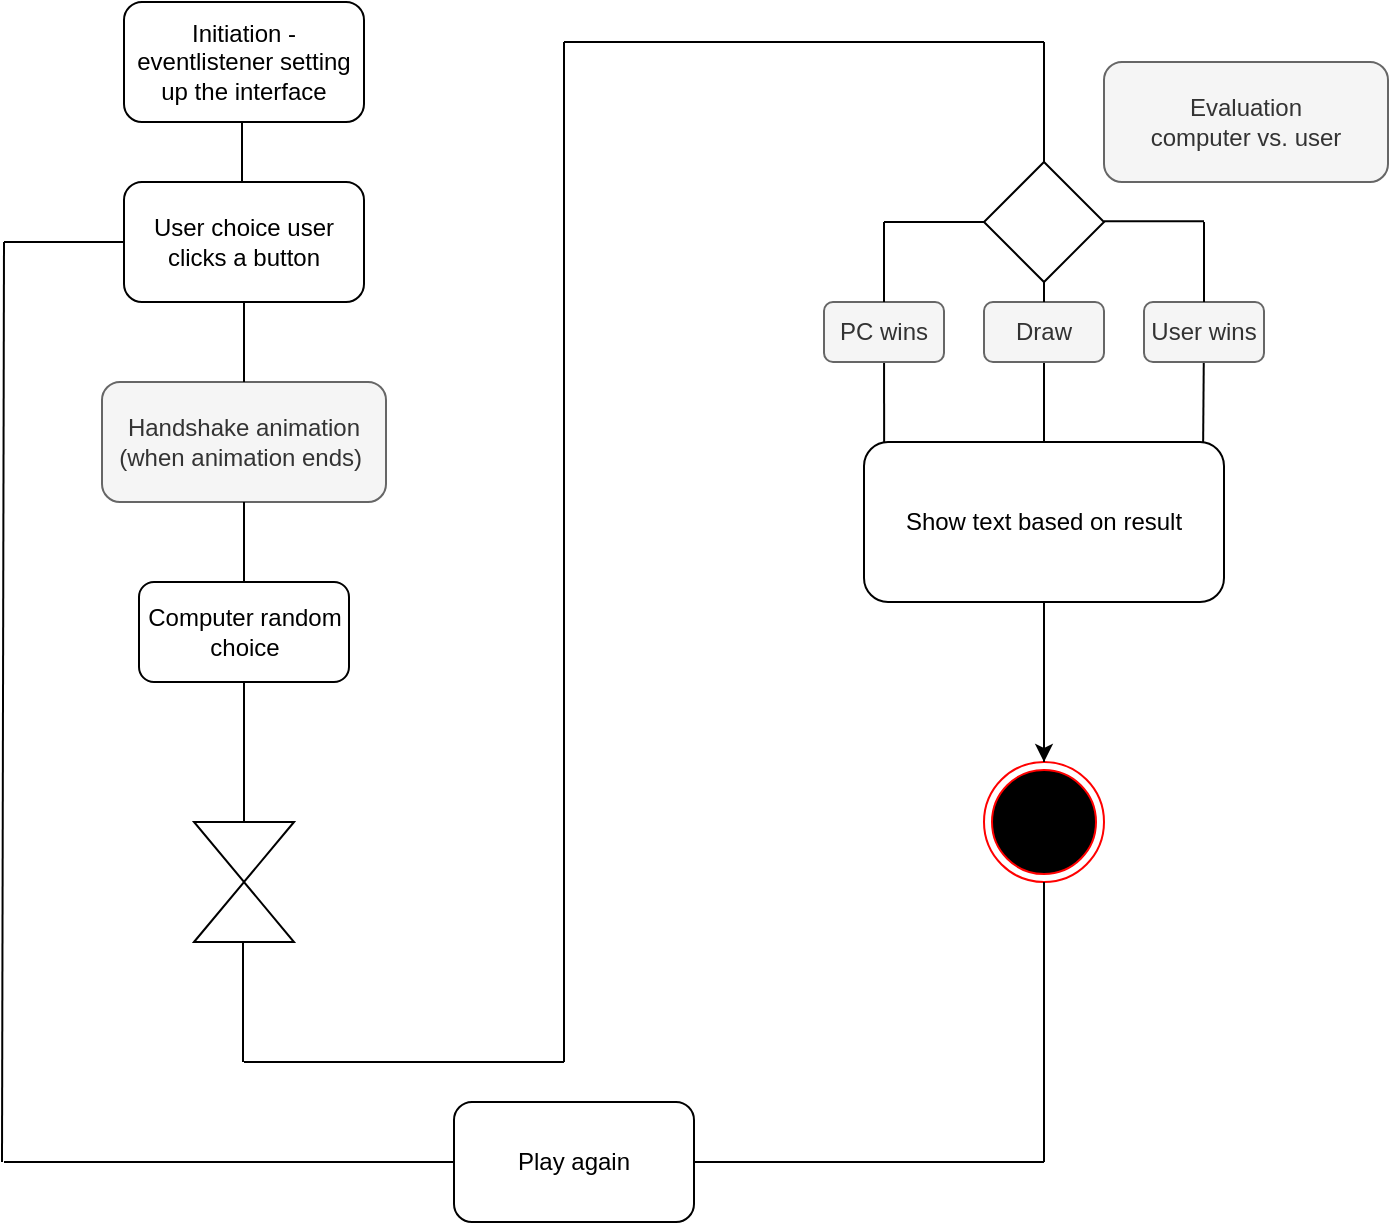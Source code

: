 <mxfile version="20.8.15" type="github">
  <diagram id="KqAuOYD_wjd5H8KZuplN" name="Page-1">
    <mxGraphModel dx="885" dy="1001" grid="1" gridSize="10" guides="1" tooltips="1" connect="1" arrows="1" fold="1" page="1" pageScale="1" pageWidth="850" pageHeight="1100" math="0" shadow="0">
      <root>
        <mxCell id="0" />
        <mxCell id="1" parent="0" />
        <mxCell id="9jD7Lg_3mIcXIlQXaH7G-1" value="Initiation - eventlistener setting up the interface" style="rounded=1;whiteSpace=wrap;html=1;" parent="1" vertex="1">
          <mxGeometry x="140" y="100" width="120" height="60" as="geometry" />
        </mxCell>
        <mxCell id="9jD7Lg_3mIcXIlQXaH7G-2" value="" style="endArrow=none;html=1;rounded=0;" parent="1" edge="1">
          <mxGeometry width="50" height="50" relative="1" as="geometry">
            <mxPoint x="199" y="200" as="sourcePoint" />
            <mxPoint x="199" y="160" as="targetPoint" />
          </mxGeometry>
        </mxCell>
        <mxCell id="9jD7Lg_3mIcXIlQXaH7G-7" value="Computer random choice" style="rounded=1;whiteSpace=wrap;html=1;" parent="1" vertex="1">
          <mxGeometry x="147.5" y="390" width="105" height="50" as="geometry" />
        </mxCell>
        <mxCell id="9jD7Lg_3mIcXIlQXaH7G-8" value="User choice user clicks a button" style="rounded=1;whiteSpace=wrap;html=1;" parent="1" vertex="1">
          <mxGeometry x="140" y="190" width="120" height="60" as="geometry" />
        </mxCell>
        <mxCell id="9jD7Lg_3mIcXIlQXaH7G-9" value="" style="endArrow=none;html=1;rounded=0;" parent="1" source="9jD7Lg_3mIcXIlQXaH7G-8" edge="1">
          <mxGeometry width="50" height="50" relative="1" as="geometry">
            <mxPoint x="150" y="300" as="sourcePoint" />
            <mxPoint x="200" y="250" as="targetPoint" />
          </mxGeometry>
        </mxCell>
        <mxCell id="9jD7Lg_3mIcXIlQXaH7G-10" value="" style="triangle;whiteSpace=wrap;html=1;direction=south;" parent="1" vertex="1">
          <mxGeometry x="175" y="510" width="50" height="30" as="geometry" />
        </mxCell>
        <mxCell id="9jD7Lg_3mIcXIlQXaH7G-11" value="" style="triangle;whiteSpace=wrap;html=1;direction=north;" parent="1" vertex="1">
          <mxGeometry x="175" y="540" width="50" height="30" as="geometry" />
        </mxCell>
        <mxCell id="9jD7Lg_3mIcXIlQXaH7G-12" value="" style="endArrow=none;html=1;rounded=0;exitX=0;exitY=0.5;exitDx=0;exitDy=0;" parent="1" source="9jD7Lg_3mIcXIlQXaH7G-10" edge="1">
          <mxGeometry width="50" height="50" relative="1" as="geometry">
            <mxPoint x="147.5" y="430" as="sourcePoint" />
            <mxPoint x="200" y="440" as="targetPoint" />
          </mxGeometry>
        </mxCell>
        <mxCell id="9jD7Lg_3mIcXIlQXaH7G-13" value="" style="endArrow=none;html=1;rounded=0;" parent="1" edge="1">
          <mxGeometry width="50" height="50" relative="1" as="geometry">
            <mxPoint x="199.5" y="630" as="sourcePoint" />
            <mxPoint x="199.5" y="570" as="targetPoint" />
          </mxGeometry>
        </mxCell>
        <mxCell id="9jD7Lg_3mIcXIlQXaH7G-14" value="" style="endArrow=none;html=1;rounded=0;" parent="1" edge="1">
          <mxGeometry width="50" height="50" relative="1" as="geometry">
            <mxPoint x="200" y="630" as="sourcePoint" />
            <mxPoint x="360" y="630" as="targetPoint" />
          </mxGeometry>
        </mxCell>
        <mxCell id="9jD7Lg_3mIcXIlQXaH7G-15" value="" style="endArrow=none;html=1;rounded=0;" parent="1" edge="1">
          <mxGeometry width="50" height="50" relative="1" as="geometry">
            <mxPoint x="360" y="630" as="sourcePoint" />
            <mxPoint x="360" y="120" as="targetPoint" />
          </mxGeometry>
        </mxCell>
        <mxCell id="9jD7Lg_3mIcXIlQXaH7G-16" value="" style="endArrow=none;html=1;rounded=0;" parent="1" edge="1">
          <mxGeometry width="50" height="50" relative="1" as="geometry">
            <mxPoint x="360" y="120" as="sourcePoint" />
            <mxPoint x="600" y="120" as="targetPoint" />
          </mxGeometry>
        </mxCell>
        <mxCell id="9jD7Lg_3mIcXIlQXaH7G-17" value="" style="rhombus;whiteSpace=wrap;html=1;" parent="1" vertex="1">
          <mxGeometry x="570" y="180" width="60" height="60" as="geometry" />
        </mxCell>
        <mxCell id="9jD7Lg_3mIcXIlQXaH7G-18" value="" style="endArrow=none;html=1;rounded=0;exitX=0.5;exitY=0;exitDx=0;exitDy=0;" parent="1" source="9jD7Lg_3mIcXIlQXaH7G-17" edge="1">
          <mxGeometry width="50" height="50" relative="1" as="geometry">
            <mxPoint x="450.0" y="159.29" as="sourcePoint" />
            <mxPoint x="600" y="120" as="targetPoint" />
          </mxGeometry>
        </mxCell>
        <mxCell id="9jD7Lg_3mIcXIlQXaH7G-20" value="" style="endArrow=none;html=1;rounded=0;" parent="1" edge="1">
          <mxGeometry width="50" height="50" relative="1" as="geometry">
            <mxPoint x="520" y="210" as="sourcePoint" />
            <mxPoint x="570" y="210" as="targetPoint" />
          </mxGeometry>
        </mxCell>
        <mxCell id="9jD7Lg_3mIcXIlQXaH7G-21" value="" style="endArrow=none;html=1;rounded=0;" parent="1" edge="1">
          <mxGeometry width="50" height="50" relative="1" as="geometry">
            <mxPoint x="630.0" y="209.64" as="sourcePoint" />
            <mxPoint x="680.0" y="209.64" as="targetPoint" />
          </mxGeometry>
        </mxCell>
        <mxCell id="9jD7Lg_3mIcXIlQXaH7G-22" value="" style="endArrow=none;html=1;rounded=0;exitX=0.5;exitY=1;exitDx=0;exitDy=0;entryX=0.5;entryY=0;entryDx=0;entryDy=0;startArrow=none;" parent="1" source="9jD7Lg_3mIcXIlQXaH7G-33" target="9jD7Lg_3mIcXIlQXaH7G-26" edge="1">
          <mxGeometry width="50" height="50" relative="1" as="geometry">
            <mxPoint x="600.0" y="260.0" as="sourcePoint" />
            <mxPoint x="600" y="280" as="targetPoint" />
          </mxGeometry>
        </mxCell>
        <mxCell id="9jD7Lg_3mIcXIlQXaH7G-23" value="" style="endArrow=none;html=1;rounded=0;entryX=0.942;entryY=0.013;entryDx=0;entryDy=0;entryPerimeter=0;startArrow=none;" parent="1" source="9jD7Lg_3mIcXIlQXaH7G-34" target="9jD7Lg_3mIcXIlQXaH7G-26" edge="1">
          <mxGeometry width="50" height="50" relative="1" as="geometry">
            <mxPoint x="680" y="210" as="sourcePoint" />
            <mxPoint x="680" y="280" as="targetPoint" />
          </mxGeometry>
        </mxCell>
        <mxCell id="9jD7Lg_3mIcXIlQXaH7G-24" value="" style="endArrow=none;html=1;rounded=0;startArrow=none;entryX=0.056;entryY=0.019;entryDx=0;entryDy=0;entryPerimeter=0;" parent="1" source="9jD7Lg_3mIcXIlQXaH7G-31" target="9jD7Lg_3mIcXIlQXaH7G-26" edge="1">
          <mxGeometry width="50" height="50" relative="1" as="geometry">
            <mxPoint x="520.0" y="210" as="sourcePoint" />
            <mxPoint x="520.0" y="280" as="targetPoint" />
          </mxGeometry>
        </mxCell>
        <mxCell id="9jD7Lg_3mIcXIlQXaH7G-35" value="" style="edgeStyle=orthogonalEdgeStyle;rounded=0;orthogonalLoop=1;jettySize=auto;html=1;" parent="1" source="9jD7Lg_3mIcXIlQXaH7G-26" target="9jD7Lg_3mIcXIlQXaH7G-27" edge="1">
          <mxGeometry relative="1" as="geometry" />
        </mxCell>
        <mxCell id="9jD7Lg_3mIcXIlQXaH7G-26" value="Show text based on result" style="rounded=1;whiteSpace=wrap;html=1;" parent="1" vertex="1">
          <mxGeometry x="510" y="320" width="180" height="80" as="geometry" />
        </mxCell>
        <mxCell id="9jD7Lg_3mIcXIlQXaH7G-27" value="" style="ellipse;html=1;shape=endState;fillColor=#000000;strokeColor=#ff0000;" parent="1" vertex="1">
          <mxGeometry x="570" y="480" width="60" height="60" as="geometry" />
        </mxCell>
        <mxCell id="9jD7Lg_3mIcXIlQXaH7G-28" value="" style="endArrow=none;html=1;rounded=0;exitX=0.5;exitY=0;exitDx=0;exitDy=0;" parent="1" source="9jD7Lg_3mIcXIlQXaH7G-27" edge="1">
          <mxGeometry width="50" height="50" relative="1" as="geometry">
            <mxPoint x="550" y="410" as="sourcePoint" />
            <mxPoint x="600" y="400" as="targetPoint" />
          </mxGeometry>
        </mxCell>
        <mxCell id="9jD7Lg_3mIcXIlQXaH7G-29" value="Handshake animation (when animation ends)&amp;nbsp;" style="rounded=1;whiteSpace=wrap;html=1;fillColor=#f5f5f5;fontColor=#333333;strokeColor=#666666;" parent="1" vertex="1">
          <mxGeometry x="129" y="290" width="142" height="60" as="geometry" />
        </mxCell>
        <mxCell id="9jD7Lg_3mIcXIlQXaH7G-30" value="Evaluation&lt;br&gt;computer vs. user" style="rounded=1;whiteSpace=wrap;html=1;fillColor=#f5f5f5;fontColor=#333333;strokeColor=#666666;" parent="1" vertex="1">
          <mxGeometry x="630" y="130" width="142" height="60" as="geometry" />
        </mxCell>
        <mxCell id="9jD7Lg_3mIcXIlQXaH7G-31" value="PC wins" style="rounded=1;whiteSpace=wrap;html=1;fillColor=#f5f5f5;fontColor=#333333;strokeColor=#666666;" parent="1" vertex="1">
          <mxGeometry x="490" y="250" width="60" height="30" as="geometry" />
        </mxCell>
        <mxCell id="9jD7Lg_3mIcXIlQXaH7G-32" value="" style="endArrow=none;html=1;rounded=0;" parent="1" target="9jD7Lg_3mIcXIlQXaH7G-31" edge="1">
          <mxGeometry width="50" height="50" relative="1" as="geometry">
            <mxPoint x="520.0" y="210" as="sourcePoint" />
            <mxPoint x="520.0" y="280" as="targetPoint" />
          </mxGeometry>
        </mxCell>
        <mxCell id="9jD7Lg_3mIcXIlQXaH7G-33" value="Draw" style="rounded=1;whiteSpace=wrap;html=1;fillColor=#f5f5f5;fontColor=#333333;strokeColor=#666666;" parent="1" vertex="1">
          <mxGeometry x="570" y="250" width="60" height="30" as="geometry" />
        </mxCell>
        <mxCell id="9jD7Lg_3mIcXIlQXaH7G-37" value="" style="endArrow=none;html=1;rounded=0;exitX=0.5;exitY=1;exitDx=0;exitDy=0;entryX=0.5;entryY=0;entryDx=0;entryDy=0;" parent="1" source="9jD7Lg_3mIcXIlQXaH7G-17" target="9jD7Lg_3mIcXIlQXaH7G-33" edge="1">
          <mxGeometry width="50" height="50" relative="1" as="geometry">
            <mxPoint x="600" y="240" as="sourcePoint" />
            <mxPoint x="600" y="320" as="targetPoint" />
          </mxGeometry>
        </mxCell>
        <mxCell id="9jD7Lg_3mIcXIlQXaH7G-34" value="User wins" style="rounded=1;whiteSpace=wrap;html=1;fillColor=#f5f5f5;fontColor=#333333;strokeColor=#666666;" parent="1" vertex="1">
          <mxGeometry x="650" y="250" width="60" height="30" as="geometry" />
        </mxCell>
        <mxCell id="9jD7Lg_3mIcXIlQXaH7G-39" value="" style="endArrow=none;html=1;rounded=0;entryX=0.5;entryY=0;entryDx=0;entryDy=0;" parent="1" target="9jD7Lg_3mIcXIlQXaH7G-34" edge="1">
          <mxGeometry width="50" height="50" relative="1" as="geometry">
            <mxPoint x="680" y="210" as="sourcePoint" />
            <mxPoint x="679.56" y="321.04" as="targetPoint" />
          </mxGeometry>
        </mxCell>
        <mxCell id="kRlpXF5dE8mStdEatvMk-2" value="" style="endArrow=none;html=1;rounded=0;exitX=0.5;exitY=0;exitDx=0;exitDy=0;" edge="1" parent="1" source="9jD7Lg_3mIcXIlQXaH7G-29">
          <mxGeometry width="50" height="50" relative="1" as="geometry">
            <mxPoint x="150" y="300" as="sourcePoint" />
            <mxPoint x="200" y="250" as="targetPoint" />
          </mxGeometry>
        </mxCell>
        <mxCell id="kRlpXF5dE8mStdEatvMk-3" value="" style="endArrow=none;html=1;rounded=0;exitX=0.5;exitY=0;exitDx=0;exitDy=0;" edge="1" parent="1" source="9jD7Lg_3mIcXIlQXaH7G-7">
          <mxGeometry width="50" height="50" relative="1" as="geometry">
            <mxPoint x="150" y="400" as="sourcePoint" />
            <mxPoint x="200" y="350" as="targetPoint" />
          </mxGeometry>
        </mxCell>
        <mxCell id="kRlpXF5dE8mStdEatvMk-4" value="" style="endArrow=none;html=1;rounded=0;" edge="1" parent="1">
          <mxGeometry width="50" height="50" relative="1" as="geometry">
            <mxPoint x="600" y="680" as="sourcePoint" />
            <mxPoint x="600" y="540" as="targetPoint" />
          </mxGeometry>
        </mxCell>
        <mxCell id="kRlpXF5dE8mStdEatvMk-5" value="" style="endArrow=none;html=1;rounded=0;" edge="1" parent="1">
          <mxGeometry width="50" height="50" relative="1" as="geometry">
            <mxPoint x="80" y="680" as="sourcePoint" />
            <mxPoint x="600" y="680" as="targetPoint" />
          </mxGeometry>
        </mxCell>
        <mxCell id="kRlpXF5dE8mStdEatvMk-6" value="" style="endArrow=none;html=1;rounded=0;" edge="1" parent="1">
          <mxGeometry width="50" height="50" relative="1" as="geometry">
            <mxPoint x="79" y="680" as="sourcePoint" />
            <mxPoint x="80" y="220" as="targetPoint" />
          </mxGeometry>
        </mxCell>
        <mxCell id="kRlpXF5dE8mStdEatvMk-7" value="" style="endArrow=none;html=1;rounded=0;" edge="1" parent="1">
          <mxGeometry width="50" height="50" relative="1" as="geometry">
            <mxPoint x="80" y="220" as="sourcePoint" />
            <mxPoint x="140" y="220" as="targetPoint" />
          </mxGeometry>
        </mxCell>
        <mxCell id="kRlpXF5dE8mStdEatvMk-8" value="Play again" style="rounded=1;whiteSpace=wrap;html=1;" vertex="1" parent="1">
          <mxGeometry x="305" y="650" width="120" height="60" as="geometry" />
        </mxCell>
      </root>
    </mxGraphModel>
  </diagram>
</mxfile>
